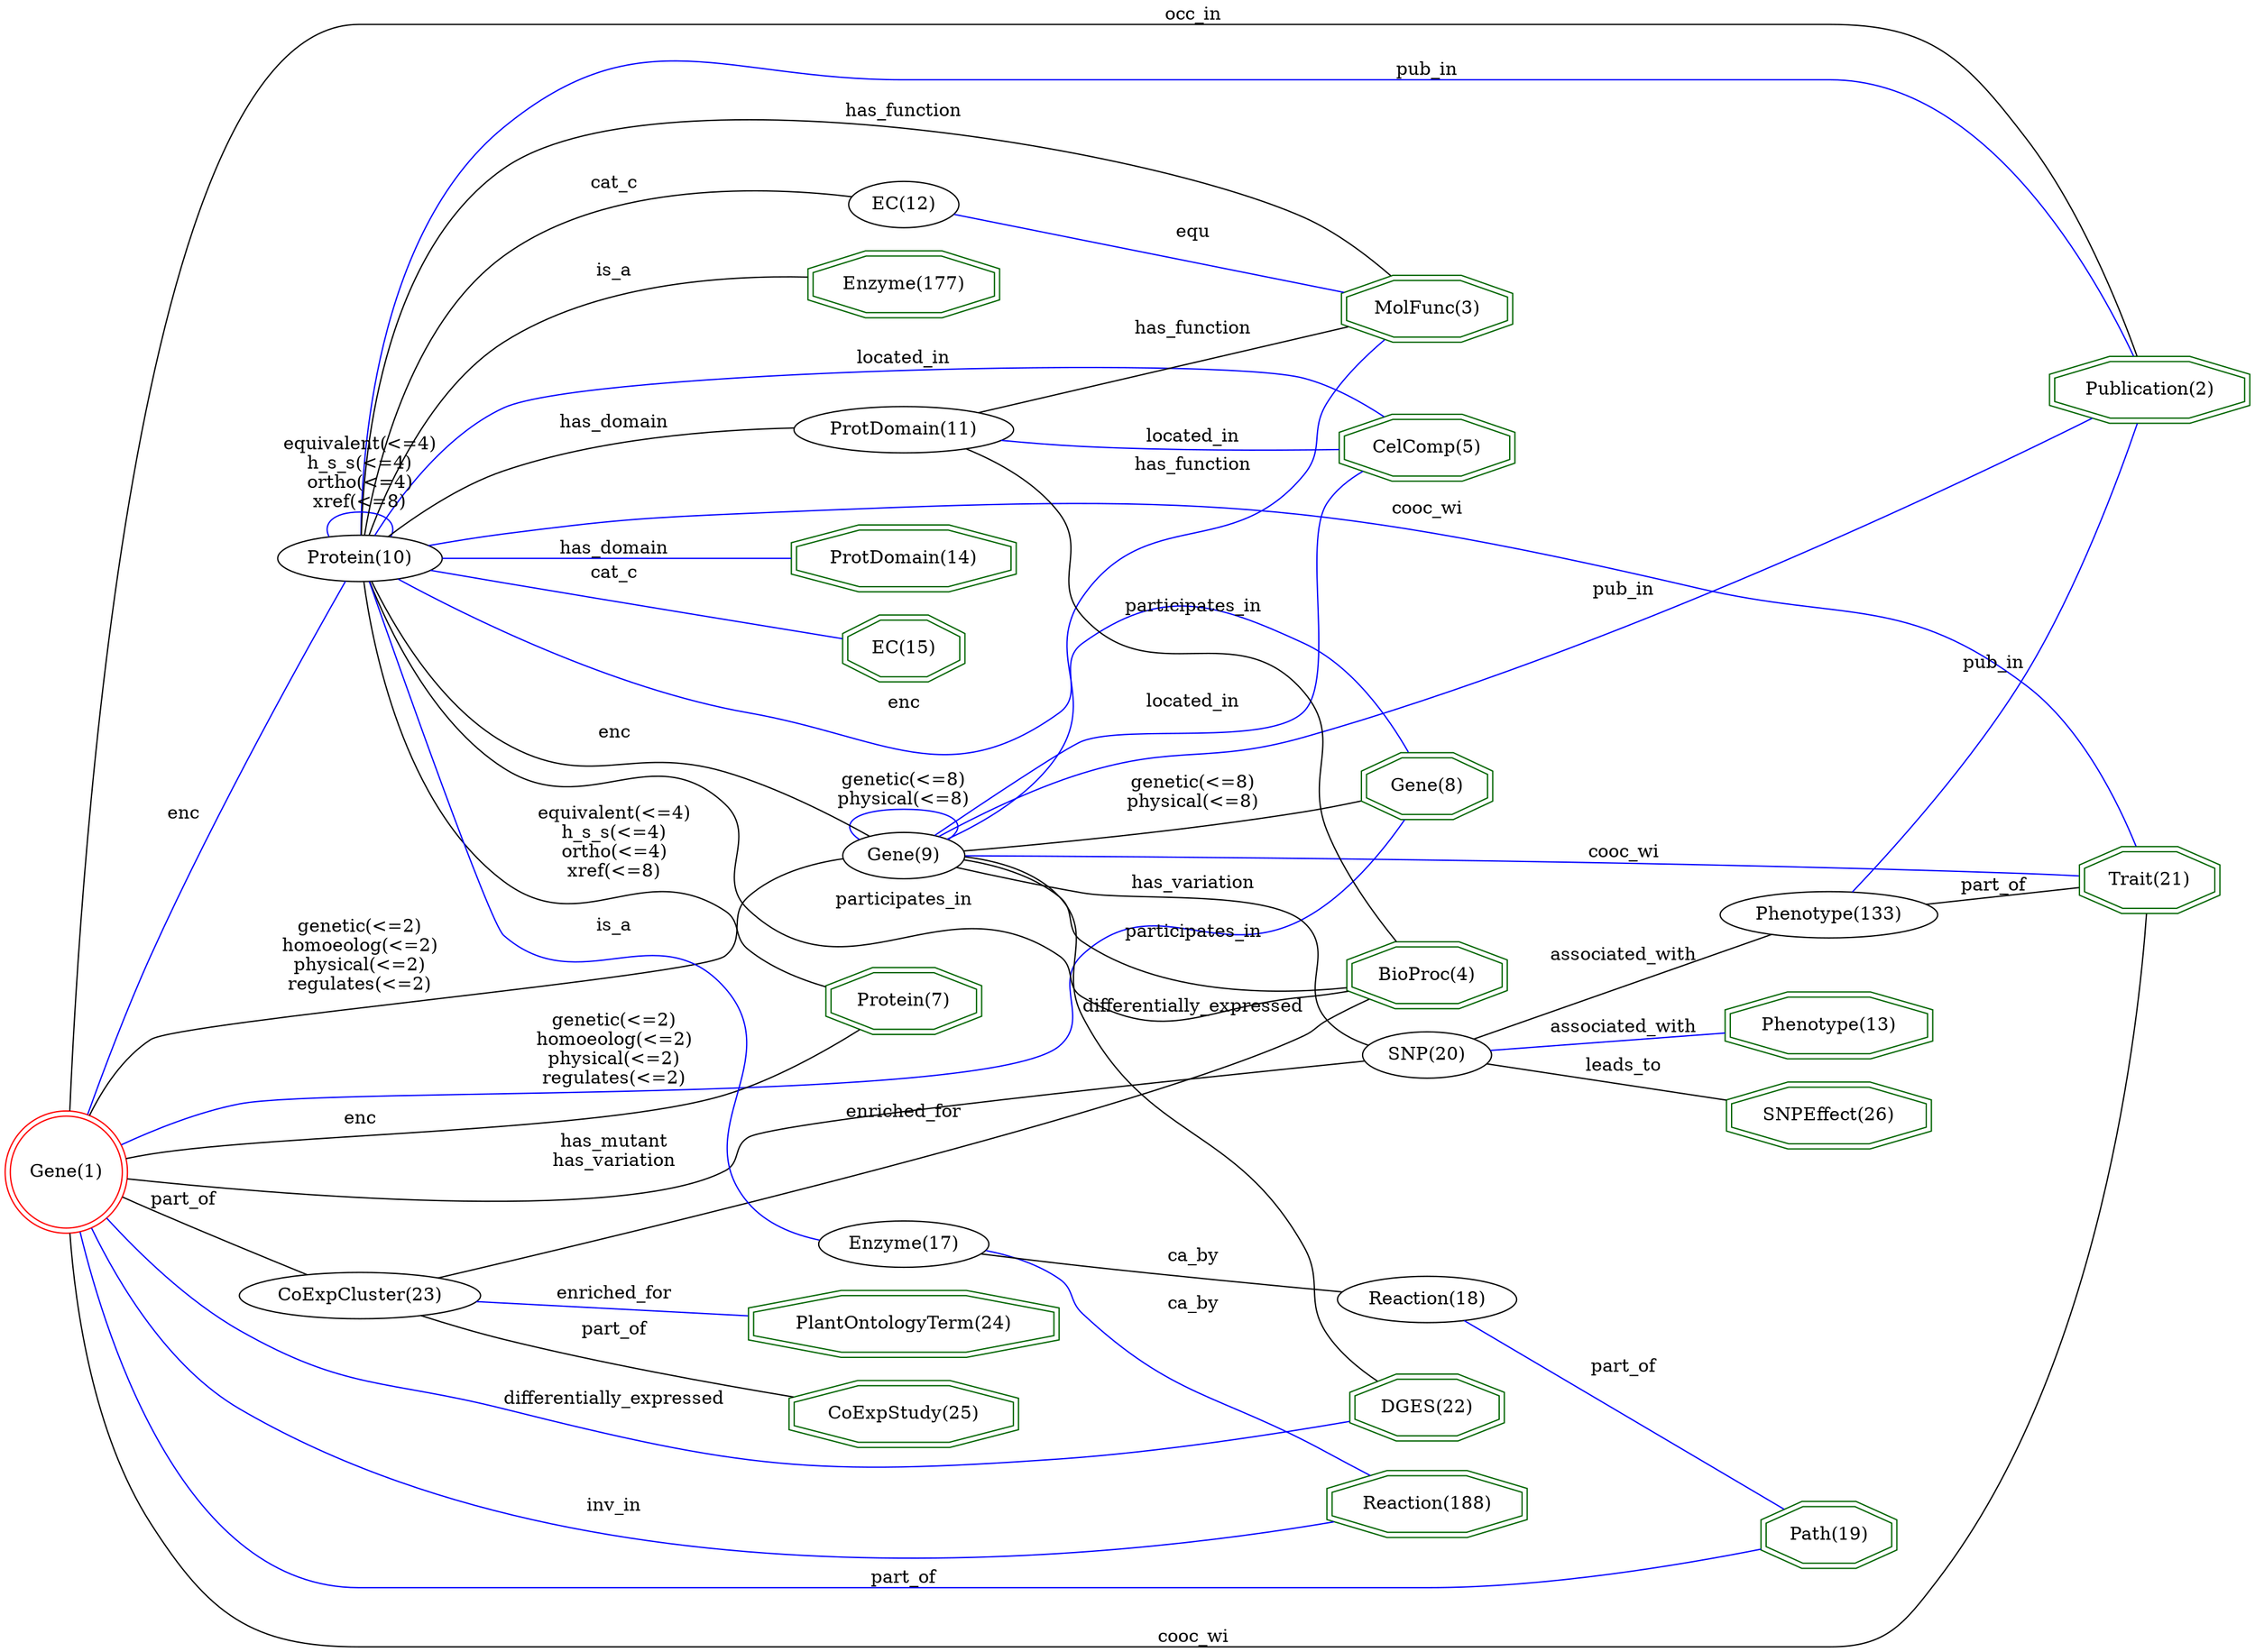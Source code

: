 digraph {
	graph [_draw_="c 9 -#fffffe00 C 7 -#ffffff P 4 0 0 0 1219 1486.9 1219 1486.9 0 ",
		bb="0,0,1486.9,1219",
		dpi=96,
		rankdir=LR,
		xdotversion=1.7
	];
	node [label="\N"];
	"BioProc(4)"	[_draw_="c 7 -#006400 p 8 987.36 541.54 987.36 556.46 955.54 567 910.53 567 878.71 556.46 878.71 541.54 910.53 531 955.54 531 c 7 -#006400 \
p 8 991.37 538.66 991.37 559.34 956.19 571 909.88 571 874.7 559.34 874.7 538.66 909.88 527 956.19 527 ",
		_ldraw_="F 14 11 -Times-Roman c 7 -#000000 T 933.03 545.3 0 61 10 -BioProc(4) ",
		color=darkgreen,
		height=0.61111,
		pos="933.03,549",
		shape=doubleoctagon,
		width=1.6158];
	"Trait(21)"	[_draw_="c 7 -#006400 p 8 1462.71 1052.54 1462.71 1067.46 1435.8 1078 1397.74 1078 1370.83 1067.46 1370.83 1052.54 1397.74 1042 1435.8 1042 \
c 7 -#006400 p 8 1466.72 1049.82 1466.72 1070.18 1436.56 1082 1396.98 1082 1366.81 1070.18 1366.81 1049.82 1396.98 1038 1436.56 \
1038 ",
		_ldraw_="F 14 11 -Times-Roman c 7 -#000000 T 1416.77 1056.3 0 49 9 -Trait(21) ",
		color=darkgreen,
		height=0.61111,
		pos="1416.8,1060",
		shape=doubleoctagon,
		width=1.3813];
	"Publication(2)"	[_draw_="c 7 -#006400 p 8 1483.02 568.54 1483.02 583.46 1444.21 594 1389.33 594 1350.52 583.46 1350.52 568.54 1389.33 558 1444.21 558 c 7 \
-#006400 p 8 1487.03 565.49 1487.03 586.51 1444.75 598 1388.79 598 1346.51 586.51 1346.51 565.49 1388.79 554 1444.75 554 ",
		_ldraw_="F 14 11 -Times-Roman c 7 -#000000 T 1416.77 572.3 0 78 14 -Publication(2) ",
		color=darkgreen,
		height=0.61111,
		pos="1416.8,576",
		shape=doubleoctagon,
		width=1.948];
	"Enzyme(177)"	[_draw_="c 7 -#006400 p 8 652.53 927.54 652.53 942.46 615.02 953 561.97 953 524.46 942.46 524.46 927.54 561.97 917 615.02 917 c 7 -#006400 \
p 8 656.53 924.51 656.53 945.49 615.57 957 561.42 957 520.46 945.49 520.46 924.51 561.42 913 615.57 913 ",
		_ldraw_="F 14 11 -Times-Roman c 7 -#000000 T 588.49 931.3 0 75 11 -Enzyme(177) ",
		color=darkgreen,
		height=0.61111,
		pos="588.49,935",
		shape=doubleoctagon,
		width=1.8894];
	"DGES(22)"	[_draw_="c 7 -#006400 p 8 985.15 345.54 985.15 360.46 954.62 371 911.45 371 880.92 360.46 880.92 345.54 911.45 335 954.62 335 c 7 -#006400 \
p 8 989.15 342.69 989.15 363.31 955.29 375 910.78 375 876.92 363.31 876.92 342.69 910.78 331 955.29 331 ",
		_ldraw_="F 14 11 -Times-Roman c 7 -#000000 T 933.03 349.3 0 58 8 -DGES(22) ",
		color=darkgreen,
		height=0.61111,
		pos="933.03,353",
		shape=doubleoctagon,
		width=1.5572];
	"Gene(8)"	[_draw_="c 7 -#006400 p 8 975.87 732.54 975.87 747.46 950.78 758 915.29 758 890.2 747.46 890.2 732.54 915.29 722 950.78 722 c 7 -#006400 \
p 8 979.86 729.88 979.86 750.12 951.58 762 914.49 762 886.21 750.12 886.21 729.88 914.49 718 951.58 718 ",
		_ldraw_="F 14 11 -Times-Roman c 7 -#000000 T 933.03 736.3 0 45 7 -Gene(8) ",
		color=darkgreen,
		height=0.61111,
		pos="933.03,740",
		shape=doubleoctagon,
		width=1.3031];
	"MolFunc(3)"	[_draw_="c 7 -#006400 p 8 991.32 1016.54 991.32 1031.46 957.18 1042 908.89 1042 874.75 1031.46 874.75 1016.54 908.89 1006 957.18 1006 c 7 \
-#006400 p 8 995.31 1013.59 995.31 1034.41 957.78 1046 908.29 1046 870.75 1034.41 870.75 1013.59 908.29 1002 957.78 1002 ",
		_ldraw_="F 14 11 -Times-Roman c 7 -#000000 T 933.03 1020.3 0 67 10 -MolFunc(3) ",
		color=darkgreen,
		height=0.61111,
		pos="933.03,1024",
		shape=doubleoctagon,
		width=1.7331];
	"Phenotype(13)"	[_draw_="c 7 -#006400 p 8 1265.97 485.54 1265.97 500.46 1226.39 511 1170.41 511 1130.83 500.46 1130.83 485.54 1170.41 475 1226.39 475 c 7 \
-#006400 p 8 1269.97 482.47 1269.97 503.53 1226.91 515 1169.89 515 1126.83 503.53 1126.83 482.47 1169.89 471 1226.91 471 ",
		_ldraw_="F 14 11 -Times-Roman c 7 -#000000 T 1198.4 489.3 0 80 13 -Phenotype(13) ",
		color=darkgreen,
		height=0.61111,
		pos="1198.4,493",
		shape=doubleoctagon,
		width=1.9871];
	"SNPEffect(26)"	[_draw_="c 7 -#006400 p 8 1266.87 423.54 1266.87 438.46 1226.76 449 1170.04 449 1129.94 438.46 1129.94 423.54 1170.04 413 1226.76 413 c 7 \
-#006400 p 8 1270.88 420.46 1270.88 441.54 1227.28 453 1169.52 453 1125.92 441.54 1125.92 420.46 1169.52 409 1227.28 409 ",
		_ldraw_="F 14 11 -Times-Roman c 7 -#000000 T 1198.4 427.3 0 81 13 -SNPEffect(26) ",
		color=darkgreen,
		height=0.61111,
		pos="1198.4,431",
		shape=doubleoctagon,
		width=2.0066];
	"CelComp(5)"	[_draw_="c 7 -#006400 p 8 992.64 818.54 992.64 833.46 957.72 844 908.34 844 873.43 833.46 873.43 818.54 908.34 808 957.72 808 c 7 -#006400 \
p 8 996.63 815.57 996.63 836.43 958.31 848 907.76 848 869.44 836.43 869.44 815.57 907.76 804 958.31 804 ",
		_ldraw_="F 14 11 -Times-Roman c 7 -#000000 T 933.03 822.3 0 69 10 -CelComp(5) ",
		color=darkgreen,
		height=0.61111,
		pos="933.03,826",
		shape=doubleoctagon,
		width=1.7721];
	"Protein(7)"	[_draw_="c 7 -#006400 p 8 638.39 432.54 638.39 447.46 609.16 458 567.82 458 538.59 447.46 538.59 432.54 567.82 422 609.16 422 c 7 -#006400 \
p 8 642.39 429.73 642.39 450.27 609.86 462 567.13 462 534.6 450.27 534.6 429.73 567.13 418 609.86 418 ",
		_ldraw_="F 14 11 -Times-Roman c 7 -#000000 T 588.49 436.3 0 55 10 -Protein(7) ",
		color=darkgreen,
		height=0.61111,
		pos="588.49,440",
		shape=doubleoctagon,
		width=1.4986];
	"PlantOntologyTerm(24)"	[_draw_="c 7 -#006400 p 8 691.82 240.54 691.82 255.46 631.29 266 545.69 266 485.16 255.46 485.16 240.54 545.69 230 631.29 230 c 7 -#006400 \
p 8 695.82 237.18 695.82 258.82 631.64 270 545.35 270 481.17 258.82 481.17 237.18 545.35 226 631.64 226 ",
		_ldraw_="F 14 11 -Times-Roman c 7 -#000000 T 588.49 244.3 0 131 21 -PlantOntologyTerm(24) ",
		color=darkgreen,
		height=0.61111,
		pos="588.49,248",
		shape=doubleoctagon,
		width=2.9837];
	"CoExpStudy(25)"	[_draw_="c 7 -#006400 p 8 664.45 178.54 664.45 193.46 619.95 204 557.03 204 512.54 193.46 512.54 178.54 557.03 168 619.95 168 c 7 -#006400 \
p 8 668.45 175.38 668.45 196.62 620.42 208 556.56 208 508.54 196.62 508.54 175.38 556.56 164 620.42 164 ",
		_ldraw_="F 14 11 -Times-Roman c 7 -#000000 T 588.49 182.3 0 92 14 -CoExpStudy(25) ",
		color=darkgreen,
		height=0.61111,
		pos="588.49,186",
		shape=doubleoctagon,
		width=2.2216];
	"ProtDomain(14)"	[_draw_="c 7 -#006400 p 8 663.13 760.54 663.13 775.46 619.41 786 557.58 786 513.86 775.46 513.86 760.54 557.58 750 619.41 750 c 7 -#006400 \
p 8 667.13 757.39 667.13 778.61 619.88 790 557.1 790 509.85 778.61 509.85 757.39 557.1 746 619.88 746 ",
		_ldraw_="F 14 11 -Times-Roman c 7 -#000000 T 588.49 764.3 0 90 14 -ProtDomain(14) ",
		color=darkgreen,
		height=0.61111,
		pos="588.49,768",
		shape=doubleoctagon,
		width=2.1825];
	"Gene(1)"	[_draw_="c 7 -#ff0000 e 43.65 436 39.78 39.78 c 7 -#ff0000 e 43.65 436 43.79 43.79 ",
		_ldraw_="F 14 11 -Times-Roman c 7 -#000000 T 43.65 432.3 0 45 7 -Gene(1) ",
		color=red,
		height=1.2124,
		pos="43.646,436",
		shape=doublecircle,
		width=1.2124];
	"Gene(1)" -> "Trait(21)"	[_draw_="c 7 -#000000 B 10 46.16 479.77 52.94 642.6 87.23 1204 237.69 1204 237.69 1204 237.69 1204 1199.4 1204 1286.26 1204 1364.83 1122.58 \
1398.47 1082.18 ",
		_ldraw_="F 14 11 -Times-Roman c 7 -#000000 T 779.41 1207.8 0 46 7 -cooc_wi ",
		arrowhead=none,
		color=black,
		label=cooc_wi,
		lp="779.41,1211.5",
		pos="46.156,479.77 52.938,642.6 87.231,1204 237.69,1204 237.69,1204 237.69,1204 1199.4,1204 1286.3,1204 1364.8,1122.6 1398.5,1082.2"];
	"Gene(1)" -> "Publication(2)"	[_draw_="c 7 -#000000 B 16 45.54 479.89 50.98 611.22 87.84 999.55 332.08 1121 399.17 1154.36 949.03 1106.8 1003.16 1055 1031.06 1028.3 995.34 \
998.71 1021.16 970 1117.26 863.16 1228.37 972.94 1328.64 870 1404.23 792.39 1414.7 652.39 1415.82 598.23 ",
		_ldraw_="F 14 11 -Times-Roman c 7 -#000000 T 779.41 1118.8 0 37 6 -occ_in ",
		arrowhead=none,
		color=black,
		label=occ_in,
		lp="779.41,1122.5",
		pos="45.542,479.89 50.978,611.22 87.84,999.55 332.08,1121 399.17,1154.4 949.03,1106.8 1003.2,1055 1031.1,1028.3 995.34,998.71 1021.2,\
970 1117.3,863.16 1228.4,972.94 1328.6,870 1404.2,792.39 1414.7,652.39 1415.8,598.23"];
	"Gene(1)" -> "DGES(22)"	[_draw_="c 7 -#0000ff B 16 55.62 394.01 71.45 340.63 105.34 248.39 163.29 190 222.18 130.66 250.66 125.94 332.08 107 443.38 81.11 769.64 \
59.01 844.91 145 870.22 173.92 841.29 285.23 862.91 317 869.22 326.29 878.71 333.33 888.65 338.62 ",
		_ldraw_="F 14 11 -Times-Roman c 7 -#000000 T 397.58 110.8 0 131 24 -differentially_expressed ",
		arrowhead=none,
		color=blue,
		label=differentially_expressed,
		lp="397.58,114.5",
		pos="55.616,394.01 71.446,340.63 105.34,248.39 163.29,190 222.18,130.66 250.66,125.94 332.08,107 443.38,81.114 769.64,59.013 844.91,145 \
870.22,173.92 841.29,285.23 862.91,317 869.22,326.29 878.71,333.33 888.65,338.62"];
	"Gene(1)" -> "Gene(8)"	[_draw_="c 7 -#0000ff B 16 56.03 478.05 67.73 520.6 86.79 588.17 105.29 646 158.07 811 170.99 899.29 332.08 963 438.09 1004.93 764.18 1029.5 \
844.91 949 869.3 924.67 846.16 825.11 862.91 795 871.78 779.05 887.34 766.04 901.45 756.69 ",
		_ldraw_="F 14 11 -Times-Roman c 7 -#000000 T 397.58 1039.8 0 72 12 -genetic(<=2) F 14 11 -Times-Roman c 7 -#000000 T 397.58 1024.8 0 94 14 \
-homoeolog(<=2) F 14 11 -Times-Roman c 7 -#000000 T 397.58 1009.8 0 78 13 -physical(<=2) F 14 11 -Times-Roman c 7 -#000000 T 397.58 \
994.8 0 82 14 -regulates(<=2) ",
		arrowhead=none,
		color=blue,
		label="genetic(<=2)\nhomoeolog(<=2)\nphysical(<=2)\nregulates(<=2)",
		lp="397.58,1021",
		pos="56.031,478.05 67.729,520.6 86.795,588.17 105.29,646 158.07,811 170.99,899.29 332.08,963 438.09,1004.9 764.18,1029.5 844.91,949 869.3,\
924.67 846.16,825.11 862.91,795 871.78,779.05 887.34,766.04 901.45,756.69"];
	"Gene(1)" -> "Protein(7)"	[_draw_="c 7 -#000000 B 4 87.7 436.32 186 437.04 426.75 438.82 534.2 439.61 ",
		_ldraw_="F 14 11 -Times-Roman c 7 -#000000 T 238.69 440.8 0 19 3 -enc ",
		arrowhead=none,
		color=black,
		label=enc,
		lp="238.69,444.5",
		pos="87.696,436.32 186,437.04 426.75,438.82 534.2,439.61"];
	"Reaction(188)"	[_draw_="c 7 -#006400 p 8 999.28 55.54 999.28 70.46 960.48 81 905.59 81 866.79 70.46 866.79 55.54 905.59 45 960.48 45 c 7 -#006400 p 8 1003.29 \
52.49 1003.29 73.51 961.01 85 905.06 85 862.78 73.51 862.78 52.49 905.06 41 961.01 41 ",
		_ldraw_="F 14 11 -Times-Roman c 7 -#000000 T 933.03 59.3 0 78 13 -Reaction(188) ",
		color=darkgreen,
		height=0.61111,
		pos="933.03,63",
		shape=doubleoctagon,
		width=1.948];
	"Gene(1)" -> "Reaction(188)"	[_draw_="c 7 -#0000ff B 7 45.83 392.36 50.43 319.41 71.33 174.12 163.29 107 273.3 26.71 695.16 46.35 862.78 57.72 ",
		_ldraw_="F 14 11 -Times-Roman c 7 -#000000 T 397.58 61.8 0 35 6 -inv_in ",
		arrowhead=none,
		color=blue,
		label=inv_in,
		lp="397.58,65.5",
		pos="45.833,392.36 50.434,319.41 71.335,174.12 163.29,107 273.3,26.711 695.16,46.354 862.78,57.717"];
	"Path(19)"	[_draw_="c 7 -#006400 p 8 1242.56 133.54 1242.56 148.46 1216.69 159 1180.11 159 1154.25 148.46 1154.25 133.54 1180.11 123 1216.69 123 c 7 \
-#006400 p 8 1246.54 130.85 1246.54 151.15 1217.47 163 1179.33 163 1150.26 151.15 1150.26 130.85 1179.33 119 1217.47 119 ",
		_ldraw_="F 14 11 -Times-Roman c 7 -#000000 T 1198.4 137.3 0 47 8 -Path(19) ",
		color=darkgreen,
		height=0.61111,
		pos="1198.4,141",
		shape=doubleoctagon,
		width=1.3422];
	"Gene(1)" -> "Path(19)"	[_draw_="c 7 -#0000ff B 10 44.35 392.2 46.13 281.63 67.36 0 237.69 0 237.69 0 237.69 0 934.03 0 1034.65 0 1134.02 80.97 1176.25 120.19 ",
		_ldraw_="F 14 11 -Times-Roman c 7 -#000000 T 588.49 3.8 0 40 7 -part_of ",
		arrowhead=none,
		color=blue,
		label=part_of,
		lp="588.49,7.5",
		pos="44.352,392.2 46.127,281.63 67.363,0 237.69,0 237.69,0 237.69,0 934.03,0 1034.7,0 1134,80.973 1176.2,120.19"];
	"Gene(9)"	[_draw_="c 7 -#000000 e 588.49 549 39.79 18 ",
		_ldraw_="F 14 11 -Times-Roman c 7 -#000000 T 588.49 545.3 0 45 7 -Gene(9) ",
		height=0.5,
		pos="588.49,549",
		width=1.1013];
	"Gene(1)" -> "Gene(9)"	[_draw_="c 7 -#000000 B 7 84.2 453.07 138.8 475.76 240.87 515.08 332.08 533 407.72 547.86 498.15 549.93 548.58 549.72 ",
		_ldraw_="F 14 11 -Times-Roman c 7 -#000000 T 238.69 576.8 0 72 12 -genetic(<=2) F 14 11 -Times-Roman c 7 -#000000 T 238.69 561.8 0 94 14 \
-homoeolog(<=2) F 14 11 -Times-Roman c 7 -#000000 T 238.69 546.8 0 78 13 -physical(<=2) F 14 11 -Times-Roman c 7 -#000000 T 238.69 \
531.8 0 82 14 -regulates(<=2) ",
		arrowhead=none,
		color=black,
		label="genetic(<=2)\nhomoeolog(<=2)\nphysical(<=2)\nregulates(<=2)",
		lp="238.69,558",
		pos="84.2,453.07 138.8,475.76 240.87,515.08 332.08,533 407.72,547.86 498.15,549.93 548.58,549.72"];
	"SNP(20)"	[_draw_="c 7 -#000000 e 933.03 491 41.69 18 ",
		_ldraw_="F 14 11 -Times-Roman c 7 -#000000 T 933.03 487.3 0 48 7 -SNP(20) ",
		height=0.5,
		pos="933.03,491",
		width=1.1555];
	"Gene(1)" -> "SNP(20)"	[_draw_="c 7 -#000000 B 13 86.89 429.81 142.83 421.96 244.6 408.85 332.08 404 445.87 397.69 747.27 345.22 844.91 404 859.55 412.82 851.87 \
424.94 862.91 438 875.79 453.24 893.77 466.86 908.16 476.47 ",
		_ldraw_="F 14 11 -Times-Roman c 7 -#000000 T 397.58 422.8 0 64 10 -has_mutant F 14 11 -Times-Roman c 7 -#000000 T 397.58 407.8 0 73 13 -has_\
variation ",
		arrowhead=none,
		color=black,
		label="has_mutant\nhas_variation",
		lp="397.58,419",
		pos="86.894,429.81 142.83,421.96 244.6,408.85 332.08,404 445.87,397.69 747.27,345.22 844.91,404 859.55,412.82 851.87,424.94 862.91,438 \
875.79,453.24 893.77,466.86 908.16,476.47"];
	"CoExpCluster(23)"	[_draw_="c 7 -#000000 e 238.69 217 75.29 18 ",
		_ldraw_="F 14 11 -Times-Roman c 7 -#000000 T 238.69 213.3 0 100 16 -CoExpCluster(23) ",
		height=0.5,
		pos="238.69,217",
		width=2.0943];
	"Gene(1)" -> "CoExpCluster(23)"	[_draw_="c 7 -#000000 B 7 71.37 402.02 81.78 389.04 93.92 374.19 105.29 361 145.44 314.45 195 261.74 220.59 234.85 ",
		_ldraw_="F 14 11 -Times-Roman c 7 -#000000 T 125.29 364.8 0 40 7 -part_of ",
		arrowhead=none,
		color=black,
		label=part_of,
		lp="125.29,368.5",
		pos="71.369,402.02 81.777,389.04 93.919,374.19 105.29,361 145.44,314.45 195,261.74 220.59,234.85"];
	"Protein(10)"	[_draw_="c 7 -#000000 e 238.69 706 50.89 18 ",
		_ldraw_="F 14 11 -Times-Roman c 7 -#000000 T 238.69 702.3 0 62 11 -Protein(10) ",
		height=0.5,
		pos="238.69,706",
		width=1.4082];
	"Gene(1)" -> "Protein(10)"	[_draw_="c 7 -#0000ff B 7 56.7 477.69 66.75 508.25 83.02 549.85 105.29 582 136.5 627.04 186.45 668.14 215.24 689.85 ",
		_ldraw_="F 14 11 -Times-Roman c 7 -#000000 T 125.29 630.8 0 19 3 -enc ",
		arrowhead=none,
		color=blue,
		label=enc,
		lp="125.29,634.5",
		pos="56.704,477.69 66.75,508.25 83.018,549.85 105.29,582 136.5,627.04 186.45,668.14 215.24,689.85"];
	"EC(15)"	[_draw_="c 7 -#006400 p 8 627.79 698.54 627.79 713.46 604.77 724 572.21 724 549.19 713.46 549.19 698.54 572.21 688 604.77 688 c 7 -#006400 \
p 8 631.78 695.97 631.78 716.03 605.64 728 571.35 728 545.2 716.03 545.2 695.97 571.35 684 605.64 684 ",
		_ldraw_="F 14 11 -Times-Roman c 7 -#000000 T 588.49 702.3 0 40 6 -EC(15) ",
		color=darkgreen,
		height=0.61111,
		pos="588.49,706",
		shape=doubleoctagon,
		width=1.2054];
	"Phenotype(133)"	[_draw_="c 7 -#000000 e 1198.4 553 66.89 18 ",
		_ldraw_="F 14 11 -Times-Roman c 7 -#000000 T 1198.4 549.3 0 87 14 -Phenotype(133) ",
		height=0.5,
		pos="1198.4,553",
		width=1.8596];
	"Phenotype(133)" -> "Trait(21)"	[_draw_="c 7 -#000000 B 4 1207.1 571.04 1240.15 648.48 1369.93 952.59 1406.27 1037.74 ",
		_ldraw_="F 14 11 -Times-Roman c 7 -#000000 T 1308.64 854.8 0 40 7 -part_of ",
		arrowhead=none,
		color=black,
		label=part_of,
		lp="1308.6,858.5",
		pos="1207.1,571.04 1240.2,648.48 1369.9,952.59 1406.3,1037.7"];
	"Phenotype(133)" -> "Publication(2)"	[_draw_="c 7 -#0000ff B 4 1260.83 559.53 1287.56 562.37 1319.02 565.72 1346.57 568.64 ",
		_ldraw_="F 14 11 -Times-Roman c 7 -#000000 T 1308.64 569.8 0 38 6 -pub_in ",
		arrowhead=none,
		color=blue,
		label=pub_in,
		lp="1308.6,573.5",
		pos="1260.8,559.53 1287.6,562.37 1319,565.72 1346.6,568.64"];
	"Gene(9)" -> "BioProc(4)"	[_draw_="c 7 -#000000 B 4 628.45 549 688.69 549 804.74 549 874.61 549 ",
		_ldraw_="F 14 11 -Times-Roman c 7 -#000000 T 779.41 552.8 0 80 15 -participates_in ",
		arrowhead=none,
		color=black,
		label=participates_in,
		lp="779.41,556.5",
		pos="628.45,549 688.69,549 804.74,549 874.61,549"];
	"Gene(9)" -> "Trait(21)"	[_draw_="c 7 -#0000ff B 13 621.67 559.22 670.43 574.93 765.71 606.51 844.91 638 916.54 666.49 938.65 666.8 1003.16 709 1146.53 802.78 1155.61 \
860.06 1288.64 968 1321.64 994.78 1361.63 1023.08 1387.84 1041.11 ",
		_ldraw_="F 14 11 -Times-Roman c 7 -#000000 T 1064.66 792.8 0 46 7 -cooc_wi ",
		arrowhead=none,
		color=blue,
		label=cooc_wi,
		lp="1064.7,796.5",
		pos="621.67,559.22 670.43,574.93 765.71,606.51 844.91,638 916.54,666.49 938.65,666.8 1003.2,709 1146.5,802.78 1155.6,860.06 1288.6,968 \
1321.6,994.78 1361.6,1023.1 1387.8,1041.1"];
	"Gene(9)" -> "Publication(2)"	[_draw_="c 7 -#0000ff B 13 625.88 555.25 650.63 559.34 684.17 564.54 713.91 568 967.74 597.57 1033.1 583.5 1288.64 585 1306.42 585.1 1310.89 \
585.91 1328.64 585 1334.41 584.7 1340.39 584.3 1346.38 583.82 ",
		_ldraw_="F 14 11 -Times-Roman c 7 -#000000 T 1064.66 590.8 0 38 6 -pub_in ",
		arrowhead=none,
		color=blue,
		label=pub_in,
		lp="1064.7,594.5",
		pos="625.88,555.25 650.63,559.34 684.17,564.54 713.91,568 967.74,597.57 1033.1,583.5 1288.6,585 1306.4,585.1 1310.9,585.91 1328.6,585 \
1334.4,584.7 1340.4,584.3 1346.4,583.82"];
	"Gene(9)" -> "DGES(22)"	[_draw_="c 7 -#000000 B 13 627.07 544.57 648.98 540.41 676.11 532.4 695.91 517 708.18 507.45 703.27 498.34 713.91 487 768.97 428.27 792.77 \
423.53 862.91 384 872.42 378.64 883.03 373.5 893.02 368.99 ",
		_ldraw_="F 14 11 -Times-Roman c 7 -#000000 T 779.41 490.8 0 131 24 -differentially_expressed ",
		arrowhead=none,
		color=black,
		label=differentially_expressed,
		lp="779.41,494.5",
		pos="627.07,544.57 648.98,540.41 676.11,532.4 695.91,517 708.18,507.45 703.27,498.34 713.91,487 768.97,428.27 792.77,423.53 862.91,384 \
872.42,378.64 883.03,373.5 893.02,368.99"];
	"Gene(9)" -> "Gene(8)"	[_draw_="c 7 -#000000 B 13 607.39 565.16 630.32 584.93 672.12 617.86 713.91 635 768.6 657.44 793.2 629.35 844.91 658 855.37 663.8 854.44 \
669.55 862.91 678 877.62 692.69 895.06 708.32 908.74 720.21 ",
		_ldraw_="F 14 11 -Times-Roman c 7 -#000000 T 779.41 676.8 0 72 12 -genetic(<=8) F 14 11 -Times-Roman c 7 -#000000 T 779.41 661.8 0 78 13 \
-physical(<=8) ",
		arrowhead=none,
		color=black,
		label="genetic(<=8)\nphysical(<=8)",
		lp="779.41,673",
		pos="607.39,565.16 630.32,584.93 672.12,617.86 713.91,635 768.6,657.44 793.2,629.35 844.91,658 855.37,663.8 854.44,669.55 862.91,678 \
877.62,692.69 895.06,708.32 908.74,720.21"];
	"Gene(9)" -> "MolFunc(3)"	[_draw_="c 7 -#0000ff B 13 617.62 561.59 642.9 574.56 678.64 597.35 695.91 629 722.36 677.51 681.38 832.33 713.91 877 750.88 927.77 793.21 \
894.34 844.91 930 873.85 949.96 900.25 981.09 916.23 1002 ",
		_ldraw_="F 14 11 -Times-Roman c 7 -#000000 T 779.41 933.8 0 70 12 -has_function ",
		arrowhead=none,
		color=blue,
		label=has_function,
		lp="779.41,937.5",
		pos="617.62,561.59 642.9,574.56 678.64,597.35 695.91,629 722.36,677.51 681.38,832.33 713.91,877 750.88,927.77 793.21,894.34 844.91,930 \
873.85,949.96 900.25,981.09 916.23,1002"];
	"Gene(9)" -> "CelComp(5)"	[_draw_="c 7 -#0000ff B 10 616.86 562.03 641.62 575.31 677 598.3 695.91 629 719.59 667.45 686.03 693.47 713.91 729 735.97 757.12 827.34 791.39 \
884.6 810.75 ",
		_ldraw_="F 14 11 -Times-Roman c 7 -#000000 T 779.41 798.8 0 57 10 -located_in ",
		arrowhead=none,
		color=blue,
		label=located_in,
		lp="779.41,802.5",
		pos="616.86,562.03 641.62,575.31 677,598.3 695.91,629 719.59,667.45 686.03,693.47 713.91,729 735.97,757.12 827.34,791.39 884.6,810.75"];
	"Gene(9)" -> "Gene(9)"	[_draw_="c 7 -#0000ff B 7 559.21 561.54 544.96 572.87 554.72 585 588.49 585 622.26 585 632.02 572.87 617.78 561.54 ",
		_ldraw_="F 14 11 -Times-Roman c 7 -#000000 T 588.49 603.8 0 72 12 -genetic(<=8) F 14 11 -Times-Roman c 7 -#000000 T 588.49 588.8 0 78 13 \
-physical(<=8) ",
		arrowhead=none,
		color=blue,
		label="genetic(<=8)\nphysical(<=8)",
		lp="588.49,600",
		pos="559.21,561.54 544.96,572.87 554.72,585 588.49,585 622.26,585 632.02,572.87 617.78,561.54"];
	"Gene(9)" -> "SNP(20)"	[_draw_="c 7 -#000000 B 4 625.83 542.85 691.08 531.8 827.52 508.7 893.99 497.44 ",
		_ldraw_="F 14 11 -Times-Roman c 7 -#000000 T 779.41 529.8 0 73 13 -has_variation ",
		arrowhead=none,
		color=black,
		label=has_variation,
		lp="779.41,533.5",
		pos="625.83,542.85 691.08,531.8 827.52,508.7 893.99,497.44"];
	"SNP(20)" -> "Phenotype(13)"	[_draw_="c 7 -#0000ff B 4 974.9 491.31 1015.35 491.62 1078.1 492.09 1126.67 492.46 ",
		_ldraw_="F 14 11 -Times-Roman c 7 -#000000 T 1064.66 495.8 0 87 15 -associated_with ",
		arrowhead=none,
		color=blue,
		label=associated_with,
		lp="1064.7,499.5",
		pos="974.9,491.31 1015.4,491.62 1078.1,492.09 1126.7,492.46"];
	"SNP(20)" -> "SNPEffect(26)"	[_draw_="c 7 -#000000 B 4 970.1 482.78 1013.21 472.96 1085.98 456.38 1137.56 444.63 ",
		_ldraw_="F 14 11 -Times-Roman c 7 -#000000 T 1064.66 472.8 0 46 8 -leads_to ",
		arrowhead=none,
		color=black,
		label=leads_to,
		lp="1064.7,476.5",
		pos="970.1,482.78 1013.2,472.96 1086,456.38 1137.6,444.63"];
	"SNP(20)" -> "Phenotype(133)"	[_draw_="c 7 -#000000 B 4 969.83 499.43 1015.68 510.22 1095.4 528.99 1147.27 541.2 ",
		_ldraw_="F 14 11 -Times-Roman c 7 -#000000 T 1064.66 534.8 0 87 15 -associated_with ",
		arrowhead=none,
		color=black,
		label=associated_with,
		lp="1064.7,538.5",
		pos="969.83,499.43 1015.7,510.22 1095.4,528.99 1147.3,541.2"];
	"CoExpCluster(23)" -> "BioProc(4)"	[_draw_="c 7 -#000000 B 13 269.14 200.52 344.29 160.82 547.65 68.33 695.91 140 791.89 186.4 805.13 229.08 844.91 328 860.73 367.35 838.2 \
483.53 862.91 518 868.27 525.48 875.87 531.19 884.08 535.54 ",
		_ldraw_="F 14 11 -Times-Roman c 7 -#000000 T 588.49 143.8 0 70 12 -enriched_for ",
		arrowhead=none,
		color=black,
		label=enriched_for,
		lp="588.49,147.5",
		pos="269.14,200.52 344.29,160.82 547.65,68.33 695.91,140 791.89,186.4 805.13,229.08 844.91,328 860.73,367.35 838.2,483.53 862.91,518 \
868.27,525.48 875.87,531.19 884.08,535.54"];
	"CoExpCluster(23)" -> "PlantOntologyTerm(24)"	[_draw_="c 7 -#0000ff B 4 309.65 223.24 358.75 227.61 425.3 233.54 480.96 238.51 ",
		_ldraw_="F 14 11 -Times-Roman c 7 -#000000 T 397.58 239.8 0 70 12 -enriched_for ",
		arrowhead=none,
		color=blue,
		label=enriched_for,
		lp="397.58,243.5",
		pos="309.65,223.24 358.75,227.61 425.3,233.54 480.96,238.51"];
	"CoExpCluster(23)" -> "CoExpStudy(25)"	[_draw_="c 7 -#000000 B 7 306.02 208.78 314.78 207.79 323.64 206.83 332.08 206 391.06 200.18 457.84 195 508.32 191.37 ",
		_ldraw_="F 14 11 -Times-Roman c 7 -#000000 T 397.58 209.8 0 40 7 -part_of ",
		arrowhead=none,
		color=black,
		label=part_of,
		lp="397.58,213.5",
		pos="306.02,208.78 314.78,207.79 323.64,206.83 332.08,206 391.06,200.18 457.84,195 508.32,191.37"];
	"Protein(10)" -> "BioProc(4)"	[_draw_="c 7 -#000000 B 16 248.57 688.04 262.74 661.06 292.92 610.06 332.08 580 381.64 541.96 412.53 565.72 463.08 529 473.3 521.58 469.66 \
512.41 481.08 507 554.15 472.37 765.95 494.55 844.91 512 855.02 514.23 876.28 523.23 895.27 531.8 ",
		_ldraw_="F 14 11 -Times-Roman c 7 -#000000 T 588.49 510.8 0 80 15 -participates_in ",
		arrowhead=none,
		color=black,
		label=participates_in,
		lp="588.49,514.5",
		pos="248.57,688.04 262.74,661.06 292.92,610.06 332.08,580 381.64,541.96 412.53,565.72 463.08,529 473.3,521.58 469.66,512.41 481.08,507 \
554.15,472.37 765.95,494.55 844.91,512 855.02,514.23 876.28,523.23 895.27,531.8"];
	"Protein(10)" -> "Trait(21)"	[_draw_="c 7 -#0000ff B 13 241.57 724.08 249.02 792.01 278.64 1030.65 332.08 1081 416.09 1160.15 472.07 1128 587.49 1128 587.49 1128 587.49 \
1128 1199.4 1128 1267.32 1128 1341.95 1097.12 1383.41 1076.98 ",
		_ldraw_="F 14 11 -Times-Roman c 7 -#000000 T 933.03 1131.8 0 46 7 -cooc_wi ",
		arrowhead=none,
		color=blue,
		label=cooc_wi,
		lp="933.03,1135.5",
		pos="241.57,724.08 249.02,792.01 278.64,1030.7 332.08,1081 416.09,1160.1 472.07,1128 587.49,1128 587.49,1128 587.49,1128 1199.4,1128 \
1267.3,1128 1342,1097.1 1383.4,1077"];
	"Protein(10)" -> "Publication(2)"	[_draw_="c 7 -#0000ff B 16 255.25 688.58 273.09 667.44 301.47 629.9 314.08 592 323.92 562.42 309.93 333.94 332.08 312 412.85 231.99 473.81 \
298 587.49 298 587.49 298 587.49 298 1199.4 298 1328.75 298 1392.06 487.75 1410.15 553.72 ",
		_ldraw_="F 14 11 -Times-Roman c 7 -#000000 T 933.03 301.8 0 38 6 -pub_in ",
		arrowhead=none,
		color=blue,
		label=pub_in,
		lp="933.03,305.5",
		pos="255.25,688.58 273.09,667.44 301.47,629.9 314.08,592 323.92,562.42 309.93,333.94 332.08,312 412.85,231.99 473.81,298 587.49,298 587.49,\
298 587.49,298 1199.4,298 1328.8,298 1392.1,487.75 1410.2,553.72"];
	"Protein(10)" -> "Enzyme(177)"	[_draw_="c 7 -#000000 B 10 243.36 723.98 251.89 760.82 276.67 844.84 332.08 886 379.6 921.3 404.95 898.84 463.08 910 483.85 913.99 506.54 \
918.5 526.79 922.58 ",
		_ldraw_="F 14 11 -Times-Roman c 7 -#000000 T 397.58 913.8 0 22 4 -is_a ",
		arrowhead=none,
		color=black,
		label=is_a,
		lp="397.58,917.5",
		pos="243.36,723.98 251.89,760.82 276.67,844.84 332.08,886 379.6,921.3 404.95,898.84 463.08,910 483.85,913.99 506.54,918.5 526.79,922.58"];
	"Protein(10)" -> "Gene(8)"	[_draw_="c 7 -#0000ff B 13 280.78 695.72 328.55 684.34 409.94 666.72 481.08 660 576.14 651.02 620.03 602.05 695.91 660 720.07 678.46 690.35 \
706.78 713.91 726 739.34 746.75 830.01 745.85 886.14 743.08 ",
		_ldraw_="F 14 11 -Times-Roman c 7 -#000000 T 588.49 663.8 0 19 3 -enc ",
		arrowhead=none,
		color=blue,
		label=enc,
		lp="588.49,667.5",
		pos="280.78,695.72 328.55,684.34 409.94,666.72 481.08,660 576.14,651.02 620.03,602.05 695.91,660 720.07,678.46 690.35,706.78 713.91,726 \
739.34,746.75 830.01,745.85 886.14,743.08"];
	"Protein(10)" -> "MolFunc(3)"	[_draw_="c 7 -#000000 B 10 241.8 724.06 249.75 788.66 280.1 1006.62 332.08 1049 420.41 1121.02 732.76 1074.32 844.91 1054 860.49 1051.18 \
877.05 1046.05 891.5 1040.82 ",
		_ldraw_="F 14 11 -Times-Roman c 7 -#000000 T 588.49 1090.8 0 70 12 -has_function ",
		arrowhead=none,
		color=black,
		label=has_function,
		lp="588.49,1094.5",
		pos="241.8,724.06 249.75,788.66 280.1,1006.6 332.08,1049 420.41,1121 732.76,1074.3 844.91,1054 860.49,1051.2 877.05,1046.1 891.5,1040.8"];
	"Protein(10)" -> "CelComp(5)"	[_draw_="c 7 -#0000ff B 7 260.12 722.37 278.09 735.97 305.44 754.83 332.08 766 515.26 842.79 756.5 838.71 869.1 831.45 ",
		_ldraw_="F 14 11 -Times-Roman c 7 -#000000 T 588.49 836.8 0 57 10 -located_in ",
		arrowhead=none,
		color=blue,
		label=located_in,
		lp="588.49,840.5",
		pos="260.12,722.37 278.09,735.97 305.44,754.83 332.08,766 515.26,842.79 756.5,838.71 869.1,831.45"];
	"Protein(10)" -> "Protein(7)"	[_draw_="c 7 -#000000 B 10 262.69 690.02 279.96 676.66 302.53 655.96 314.08 632 329.9 599.17 306.35 494.81 332.08 469 346.08 454.96 463.77 \
446.43 534.42 442.54 ",
		_ldraw_="F 14 11 -Times-Roman c 7 -#000000 T 397.58 517.8 0 89 15 -equivalent(<=4) F 14 11 -Times-Roman c 7 -#000000 T 397.58 502.8 0 64 \
10 -h_s_s(<=4) F 14 11 -Times-Roman c 7 -#000000 T 397.58 487.8 0 61 10 -ortho(<=4) F 14 11 -Times-Roman c 7 -#000000 T 397.58 472.8 \
0 55 9 -xref(<=8) ",
		arrowhead=none,
		color=black,
		label="equivalent(<=4)\nh_s_s(<=4)\northo(<=4)\nxref(<=8)",
		lp="397.58,499",
		pos="262.69,690.02 279.96,676.66 302.53,655.96 314.08,632 329.9,599.17 306.35,494.81 332.08,469 346.08,454.96 463.77,446.43 534.42,442.54"];
	"Protein(10)" -> "ProtDomain(14)"	[_draw_="c 7 -#0000ff B 7 282.4 715.12 298.01 718.36 315.82 721.96 332.08 725 393.19 736.42 462.78 748.05 513.88 756.33 ",
		_ldraw_="F 14 11 -Times-Roman c 7 -#000000 T 397.58 750.8 0 67 10 -has_domain ",
		arrowhead=none,
		color=blue,
		label=has_domain,
		lp="397.58,754.5",
		pos="282.4,715.12 298.01,718.36 315.82,721.96 332.08,725 393.19,736.42 462.78,748.05 513.88,756.33"];
	"Protein(10)" -> "EC(15)"	[_draw_="c 7 -#0000ff B 4 289.52 706 358.17 706 480.66 706 545.13 706 ",
		_ldraw_="F 14 11 -Times-Roman c 7 -#000000 T 397.58 709.8 0 29 5 -cat_c ",
		arrowhead=none,
		color=blue,
		label=cat_c,
		lp="397.58,713.5",
		pos="289.52,706 358.17,706 480.66,706 545.13,706"];
	"Protein(10)" -> "Gene(9)"	[_draw_="c 7 -#000000 B 7 254.26 688.65 271.12 669.63 300.64 639.51 332.08 622 341.98 616.49 487.16 576.43 554.12 558.1 ",
		_ldraw_="F 14 11 -Times-Roman c 7 -#000000 T 397.58 625.8 0 19 3 -enc ",
		arrowhead=none,
		color=black,
		label=enc,
		lp="397.58,629.5",
		pos="254.26,688.65 271.12,669.63 300.64,639.51 332.08,622 341.98,616.49 487.16,576.43 554.12,558.1"];
	"Protein(10)" -> "Protein(10)"	[_draw_="c 7 -#0000ff B 7 219 722.66 214.62 732.62 221.19 742 238.69 742 256.19 742 262.75 732.62 258.37 722.66 ",
		_ldraw_="F 14 11 -Times-Roman c 7 -#000000 T 238.69 790.8 0 89 15 -equivalent(<=4) F 14 11 -Times-Roman c 7 -#000000 T 238.69 775.8 0 64 \
10 -h_s_s(<=4) F 14 11 -Times-Roman c 7 -#000000 T 238.69 760.8 0 61 10 -ortho(<=4) F 14 11 -Times-Roman c 7 -#000000 T 238.69 745.8 \
0 55 9 -xref(<=8) ",
		arrowhead=none,
		color=blue,
		label="equivalent(<=4)\nh_s_s(<=4)\northo(<=4)\nxref(<=8)",
		lp="238.69,772",
		pos="219,722.66 214.62,732.62 221.19,742 238.69,742 256.19,742 262.75,732.62 258.37,722.66"];
	"EC(12)"	[_draw_="c 7 -#000000 e 588.49 1031 36.29 18 ",
		_ldraw_="F 14 11 -Times-Roman c 7 -#000000 T 588.49 1027.3 0 40 6 -EC(12) ",
		height=0.5,
		pos="588.49,1031",
		width=1.011];
	"Protein(10)" -> "EC(12)"	[_draw_="c 7 -#000000 B 13 241.58 724.19 247.05 766.73 266.88 873.06 332.08 925 378.31 961.83 410.64 920.72 463.08 948 473.12 953.22 472.19 \
959 481.08 966 507.28 986.62 540.46 1005.95 562.75 1018.09 ",
		_ldraw_="F 14 11 -Times-Roman c 7 -#000000 T 397.58 951.8 0 29 5 -cat_c ",
		arrowhead=none,
		color=black,
		label=cat_c,
		lp="397.58,955.5",
		pos="241.58,724.19 247.05,766.73 266.88,873.06 332.08,925 378.31,961.83 410.64,920.72 463.08,948 473.12,953.22 472.19,959 481.08,966 \
507.28,986.62 540.46,1006 562.75,1018.1"];
	"ProtDomain(11)"	[_draw_="c 7 -#000000 e 588.49 877 68.79 18 ",
		_ldraw_="F 14 11 -Times-Roman c 7 -#000000 T 588.49 873.3 0 90 14 -ProtDomain(11) ",
		height=0.5,
		pos="588.49,877",
		width=1.9137];
	"Protein(10)" -> "ProtDomain(11)"	[_draw_="c 7 -#000000 B 7 246.42 723.88 258.58 753.48 287.18 812.13 332.08 840 362.72 859.02 455.85 868.75 520.74 873.35 ",
		_ldraw_="F 14 11 -Times-Roman c 7 -#000000 T 397.58 870.8 0 67 10 -has_domain ",
		arrowhead=none,
		color=black,
		label=has_domain,
		lp="397.58,874.5",
		pos="246.42,723.88 258.58,753.48 287.18,812.13 332.08,840 362.72,859.02 455.85,868.75 520.74,873.35"];
	"Enzyme(17)"	[_draw_="c 7 -#000000 e 588.49 344 54.69 18 ",
		_ldraw_="F 14 11 -Times-Roman c 7 -#000000 T 588.49 340.3 0 68 10 -Enzyme(17) ",
		height=0.5,
		pos="588.49,344",
		width=1.5165];
	"Protein(10)" -> "Enzyme(17)"	[_draw_="c 7 -#0000ff B 10 263 690.17 280.43 676.88 303.08 656.22 314.08 632 326.92 603.71 309.8 374.64 332.08 353 389.53 297.2 492.94 315.61 \
548.94 331.33 ",
		_ldraw_="F 14 11 -Times-Roman c 7 -#000000 T 397.58 356.8 0 22 4 -is_a ",
		arrowhead=none,
		color=blue,
		label=is_a,
		lp="397.58,360.5",
		pos="263,690.17 280.43,676.88 303.08,656.22 314.08,632 326.92,603.71 309.8,374.64 332.08,353 389.53,297.2 492.94,315.61 548.94,331.33"];
	"EC(12)" -> "MolFunc(3)"	[_draw_="c 7 -#0000ff B 7 625.06 1032.61 674.43 1034.54 766.52 1037.04 844.91 1033 853.26 1032.57 862.04 1031.91 870.69 1031.14 ",
		_ldraw_="F 14 11 -Times-Roman c 7 -#000000 T 779.41 1038.8 0 20 3 -equ ",
		arrowhead=none,
		color=blue,
		label=equ,
		lp="779.41,1042.5",
		pos="625.06,1032.6 674.43,1034.5 766.52,1037 844.91,1033 853.26,1032.6 862.04,1031.9 870.69,1031.1"];
	"ProtDomain(11)" -> "BioProc(4)"	[_draw_="c 7 -#000000 B 13 652.88 870.36 669.06 865.65 684.96 857.85 695.91 845 735.16 798.92 671.83 753.52 713.91 710 754.94 667.55 795.8 \
720.78 844.91 688 887.43 659.61 913.15 602.7 924.73 571.21 ",
		_ldraw_="F 14 11 -Times-Roman c 7 -#000000 T 779.41 713.8 0 80 15 -participates_in ",
		arrowhead=none,
		color=black,
		label=participates_in,
		lp="779.41,717.5",
		pos="652.88,870.36 669.06,865.65 684.96,857.85 695.91,845 735.16,798.92 671.83,753.52 713.91,710 754.94,667.55 795.8,720.78 844.91,688 \
887.43,659.61 913.15,602.7 924.73,571.21"];
	"ProtDomain(11)" -> "MolFunc(3)"	[_draw_="c 7 -#000000 B 10 653.58 883.12 668.82 887.15 684.08 893.64 695.91 904 712.11 918.19 698.3 934.15 713.91 949 756.55 989.59 822.14 \
1008.29 870.27 1016.86 ",
		_ldraw_="F 14 11 -Times-Roman c 7 -#000000 T 779.41 1013.8 0 70 12 -has_function ",
		arrowhead=none,
		color=black,
		label=has_function,
		lp="779.41,1017.5",
		pos="653.58,883.12 668.82,887.15 684.08,893.64 695.91,904 712.11,918.19 698.3,934.15 713.91,949 756.55,989.59 822.14,1008.3 870.27,1016.9"];
	"ProtDomain(11)" -> "CelComp(5)"	[_draw_="c 7 -#0000ff B 7 649.65 868.55 701.44 861.22 778.14 850.2 844.91 840 852.78 838.8 861.05 837.5 869.23 836.21 ",
		_ldraw_="F 14 11 -Times-Roman c 7 -#000000 T 779.41 861.8 0 57 10 -located_in ",
		arrowhead=none,
		color=blue,
		label=located_in,
		lp="779.41,865.5",
		pos="649.65,868.55 701.44,861.22 778.14,850.2 844.91,840 852.78,838.8 861.05,837.5 869.23,836.21"];
	"Enzyme(17)" -> "Reaction(188)"	[_draw_="c 7 -#0000ff B 7 618.01 328.58 640.01 316.21 670.82 297.86 695.91 279 780.95 215.07 870.89 125.92 910.82 85.05 ",
		_ldraw_="F 14 11 -Times-Roman c 7 -#000000 T 779.41 266.8 0 33 5 -ca_by ",
		arrowhead=none,
		color=blue,
		label=ca_by,
		lp="779.41,270.5",
		pos="618.01,328.58 640.01,316.21 670.82,297.86 695.91,279 780.95,215.07 870.89,125.92 910.82,85.05"];
	"Reaction(18)"	[_draw_="c 7 -#000000 e 933.03 411 56.59 18 ",
		_ldraw_="F 14 11 -Times-Roman c 7 -#000000 T 933.03 407.3 0 71 12 -Reaction(18) ",
		height=0.5,
		pos="933.03,411",
		width=1.5707];
	"Enzyme(17)" -> "Reaction(18)"	[_draw_="c 7 -#000000 B 10 637.82 336.03 691.66 329.6 779.7 326.5 844.91 361 856.38 367.07 852.49 376.25 862.91 384 871.18 390.15 881.03 \
395.1 890.67 398.99 ",
		_ldraw_="F 14 11 -Times-Roman c 7 -#000000 T 779.41 364.8 0 33 5 -ca_by ",
		arrowhead=none,
		color=black,
		label=ca_by,
		lp="779.41,368.5",
		pos="637.82,336.03 691.66,329.6 779.7,326.5 844.91,361 856.38,367.07 852.49,376.25 862.91,384 871.18,390.15 881.03,395.1 890.67,398.99"];
	"Reaction(18)" -> "Path(19)"	[_draw_="c 7 -#0000ff B 7 975.36 398.92 985 395.04 994.86 390.11 1003.16 384 1089.29 320.62 1158.39 209.92 1185.27 163.01 ",
		_ldraw_="F 14 11 -Times-Roman c 7 -#000000 T 1064.66 371.8 0 40 7 -part_of ",
		arrowhead=none,
		color=blue,
		label=part_of,
		lp="1064.7,375.5",
		pos="975.36,398.92 985,395.04 994.86,390.11 1003.2,384 1089.3,320.62 1158.4,209.92 1185.3,163.01"];
}
